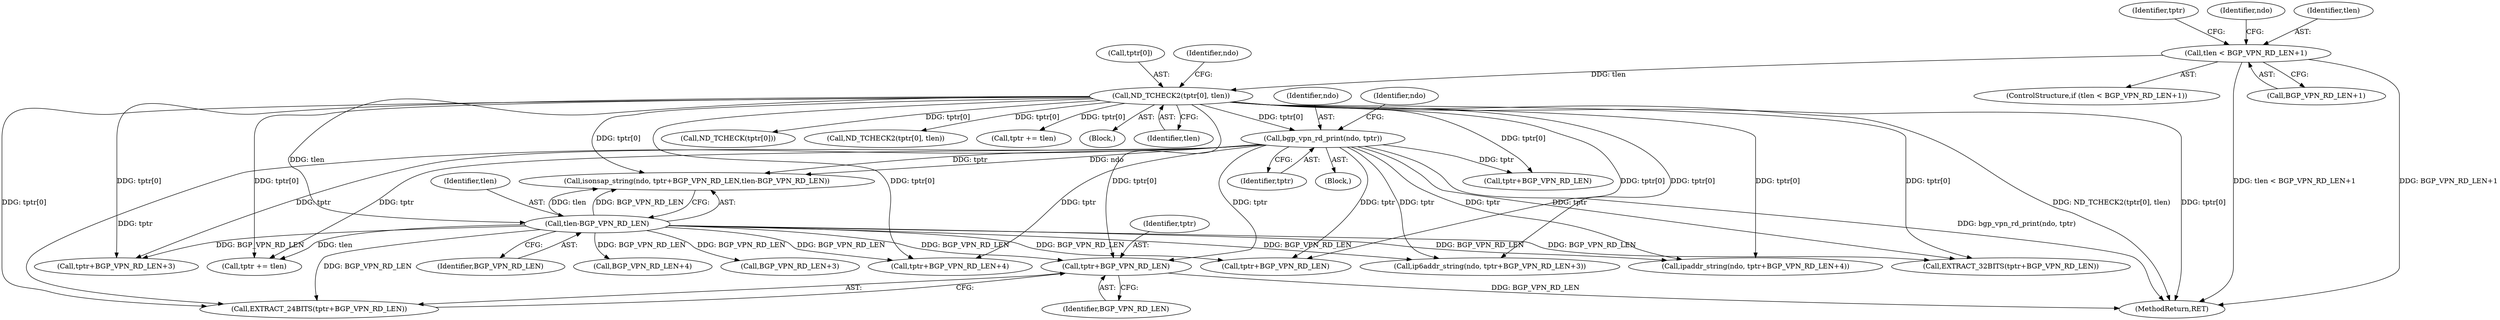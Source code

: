 digraph "0_tcpdump_ffde45acf3348f8353fb4064a1b21683ee6b5ddf@pointer" {
"1001049" [label="(Call,tptr+BGP_VPN_RD_LEN)"];
"1001004" [label="(Call,ND_TCHECK2(tptr[0], tlen))"];
"1000989" [label="(Call,tlen < BGP_VPN_RD_LEN+1)"];
"1001015" [label="(Call,bgp_vpn_rd_print(ndo, tptr))"];
"1001023" [label="(Call,tlen-BGP_VPN_RD_LEN)"];
"1001029" [label="(Call,tptr+BGP_VPN_RD_LEN)"];
"1001005" [label="(Call,tptr[0])"];
"1001028" [label="(Call,EXTRACT_32BITS(tptr+BGP_VPN_RD_LEN))"];
"1001019" [label="(Identifier,ndo)"];
"1001024" [label="(Identifier,tlen)"];
"1001065" [label="(Call,tptr += tlen)"];
"1001020" [label="(Call,tptr+BGP_VPN_RD_LEN)"];
"1001114" [label="(Call,ND_TCHECK(tptr[0]))"];
"1000989" [label="(Call,tlen < BGP_VPN_RD_LEN+1)"];
"1001016" [label="(Identifier,ndo)"];
"1001025" [label="(Identifier,BGP_VPN_RD_LEN)"];
"1001004" [label="(Call,ND_TCHECK2(tptr[0], tlen))"];
"1001073" [label="(Call,ND_TCHECK2(tptr[0], tlen))"];
"1001111" [label="(Call,tptr += tlen)"];
"1001015" [label="(Call,bgp_vpn_rd_print(ndo, tptr))"];
"1001042" [label="(Call,BGP_VPN_RD_LEN+4)"];
"1001062" [label="(Call,BGP_VPN_RD_LEN+3)"];
"1001048" [label="(Call,EXTRACT_24BITS(tptr+BGP_VPN_RD_LEN))"];
"1001006" [label="(Identifier,tptr)"];
"1001040" [label="(Call,tptr+BGP_VPN_RD_LEN+4)"];
"1001049" [label="(Call,tptr+BGP_VPN_RD_LEN)"];
"1000991" [label="(Call,BGP_VPN_RD_LEN+1)"];
"1000997" [label="(Identifier,ndo)"];
"1001050" [label="(Identifier,tptr)"];
"1001023" [label="(Call,tlen-BGP_VPN_RD_LEN)"];
"1002923" [label="(MethodReturn,RET)"];
"1001051" [label="(Identifier,BGP_VPN_RD_LEN)"];
"1001018" [label="(Call,isonsap_string(ndo, tptr+BGP_VPN_RD_LEN,tlen-BGP_VPN_RD_LEN))"];
"1001011" [label="(Identifier,ndo)"];
"1001060" [label="(Call,tptr+BGP_VPN_RD_LEN+3)"];
"1000990" [label="(Identifier,tlen)"];
"1000988" [label="(ControlStructure,if (tlen < BGP_VPN_RD_LEN+1))"];
"1001003" [label="(Block,)"];
"1001017" [label="(Identifier,tptr)"];
"1001008" [label="(Identifier,tlen)"];
"1001058" [label="(Call,ip6addr_string(ndo, tptr+BGP_VPN_RD_LEN+3))"];
"1001014" [label="(Block,)"];
"1001038" [label="(Call,ipaddr_string(ndo, tptr+BGP_VPN_RD_LEN+4))"];
"1001049" -> "1001048"  [label="AST: "];
"1001049" -> "1001051"  [label="CFG: "];
"1001050" -> "1001049"  [label="AST: "];
"1001051" -> "1001049"  [label="AST: "];
"1001048" -> "1001049"  [label="CFG: "];
"1001049" -> "1002923"  [label="DDG: BGP_VPN_RD_LEN"];
"1001004" -> "1001049"  [label="DDG: tptr[0]"];
"1001015" -> "1001049"  [label="DDG: tptr"];
"1001023" -> "1001049"  [label="DDG: BGP_VPN_RD_LEN"];
"1001004" -> "1001003"  [label="AST: "];
"1001004" -> "1001008"  [label="CFG: "];
"1001005" -> "1001004"  [label="AST: "];
"1001008" -> "1001004"  [label="AST: "];
"1001011" -> "1001004"  [label="CFG: "];
"1001004" -> "1002923"  [label="DDG: ND_TCHECK2(tptr[0], tlen)"];
"1001004" -> "1002923"  [label="DDG: tptr[0]"];
"1000989" -> "1001004"  [label="DDG: tlen"];
"1001004" -> "1001015"  [label="DDG: tptr[0]"];
"1001004" -> "1001018"  [label="DDG: tptr[0]"];
"1001004" -> "1001020"  [label="DDG: tptr[0]"];
"1001004" -> "1001023"  [label="DDG: tlen"];
"1001004" -> "1001028"  [label="DDG: tptr[0]"];
"1001004" -> "1001029"  [label="DDG: tptr[0]"];
"1001004" -> "1001038"  [label="DDG: tptr[0]"];
"1001004" -> "1001040"  [label="DDG: tptr[0]"];
"1001004" -> "1001048"  [label="DDG: tptr[0]"];
"1001004" -> "1001058"  [label="DDG: tptr[0]"];
"1001004" -> "1001060"  [label="DDG: tptr[0]"];
"1001004" -> "1001065"  [label="DDG: tptr[0]"];
"1001004" -> "1001073"  [label="DDG: tptr[0]"];
"1001004" -> "1001111"  [label="DDG: tptr[0]"];
"1001004" -> "1001114"  [label="DDG: tptr[0]"];
"1000989" -> "1000988"  [label="AST: "];
"1000989" -> "1000991"  [label="CFG: "];
"1000990" -> "1000989"  [label="AST: "];
"1000991" -> "1000989"  [label="AST: "];
"1000997" -> "1000989"  [label="CFG: "];
"1001006" -> "1000989"  [label="CFG: "];
"1000989" -> "1002923"  [label="DDG: tlen < BGP_VPN_RD_LEN+1"];
"1000989" -> "1002923"  [label="DDG: BGP_VPN_RD_LEN+1"];
"1001015" -> "1001014"  [label="AST: "];
"1001015" -> "1001017"  [label="CFG: "];
"1001016" -> "1001015"  [label="AST: "];
"1001017" -> "1001015"  [label="AST: "];
"1001019" -> "1001015"  [label="CFG: "];
"1001015" -> "1002923"  [label="DDG: bgp_vpn_rd_print(ndo, tptr)"];
"1001015" -> "1001018"  [label="DDG: ndo"];
"1001015" -> "1001018"  [label="DDG: tptr"];
"1001015" -> "1001020"  [label="DDG: tptr"];
"1001015" -> "1001028"  [label="DDG: tptr"];
"1001015" -> "1001029"  [label="DDG: tptr"];
"1001015" -> "1001038"  [label="DDG: tptr"];
"1001015" -> "1001040"  [label="DDG: tptr"];
"1001015" -> "1001048"  [label="DDG: tptr"];
"1001015" -> "1001058"  [label="DDG: tptr"];
"1001015" -> "1001060"  [label="DDG: tptr"];
"1001015" -> "1001065"  [label="DDG: tptr"];
"1001023" -> "1001018"  [label="AST: "];
"1001023" -> "1001025"  [label="CFG: "];
"1001024" -> "1001023"  [label="AST: "];
"1001025" -> "1001023"  [label="AST: "];
"1001018" -> "1001023"  [label="CFG: "];
"1001023" -> "1001018"  [label="DDG: tlen"];
"1001023" -> "1001018"  [label="DDG: BGP_VPN_RD_LEN"];
"1001023" -> "1001028"  [label="DDG: BGP_VPN_RD_LEN"];
"1001023" -> "1001029"  [label="DDG: BGP_VPN_RD_LEN"];
"1001023" -> "1001038"  [label="DDG: BGP_VPN_RD_LEN"];
"1001023" -> "1001040"  [label="DDG: BGP_VPN_RD_LEN"];
"1001023" -> "1001042"  [label="DDG: BGP_VPN_RD_LEN"];
"1001023" -> "1001048"  [label="DDG: BGP_VPN_RD_LEN"];
"1001023" -> "1001058"  [label="DDG: BGP_VPN_RD_LEN"];
"1001023" -> "1001060"  [label="DDG: BGP_VPN_RD_LEN"];
"1001023" -> "1001062"  [label="DDG: BGP_VPN_RD_LEN"];
"1001023" -> "1001065"  [label="DDG: tlen"];
}
